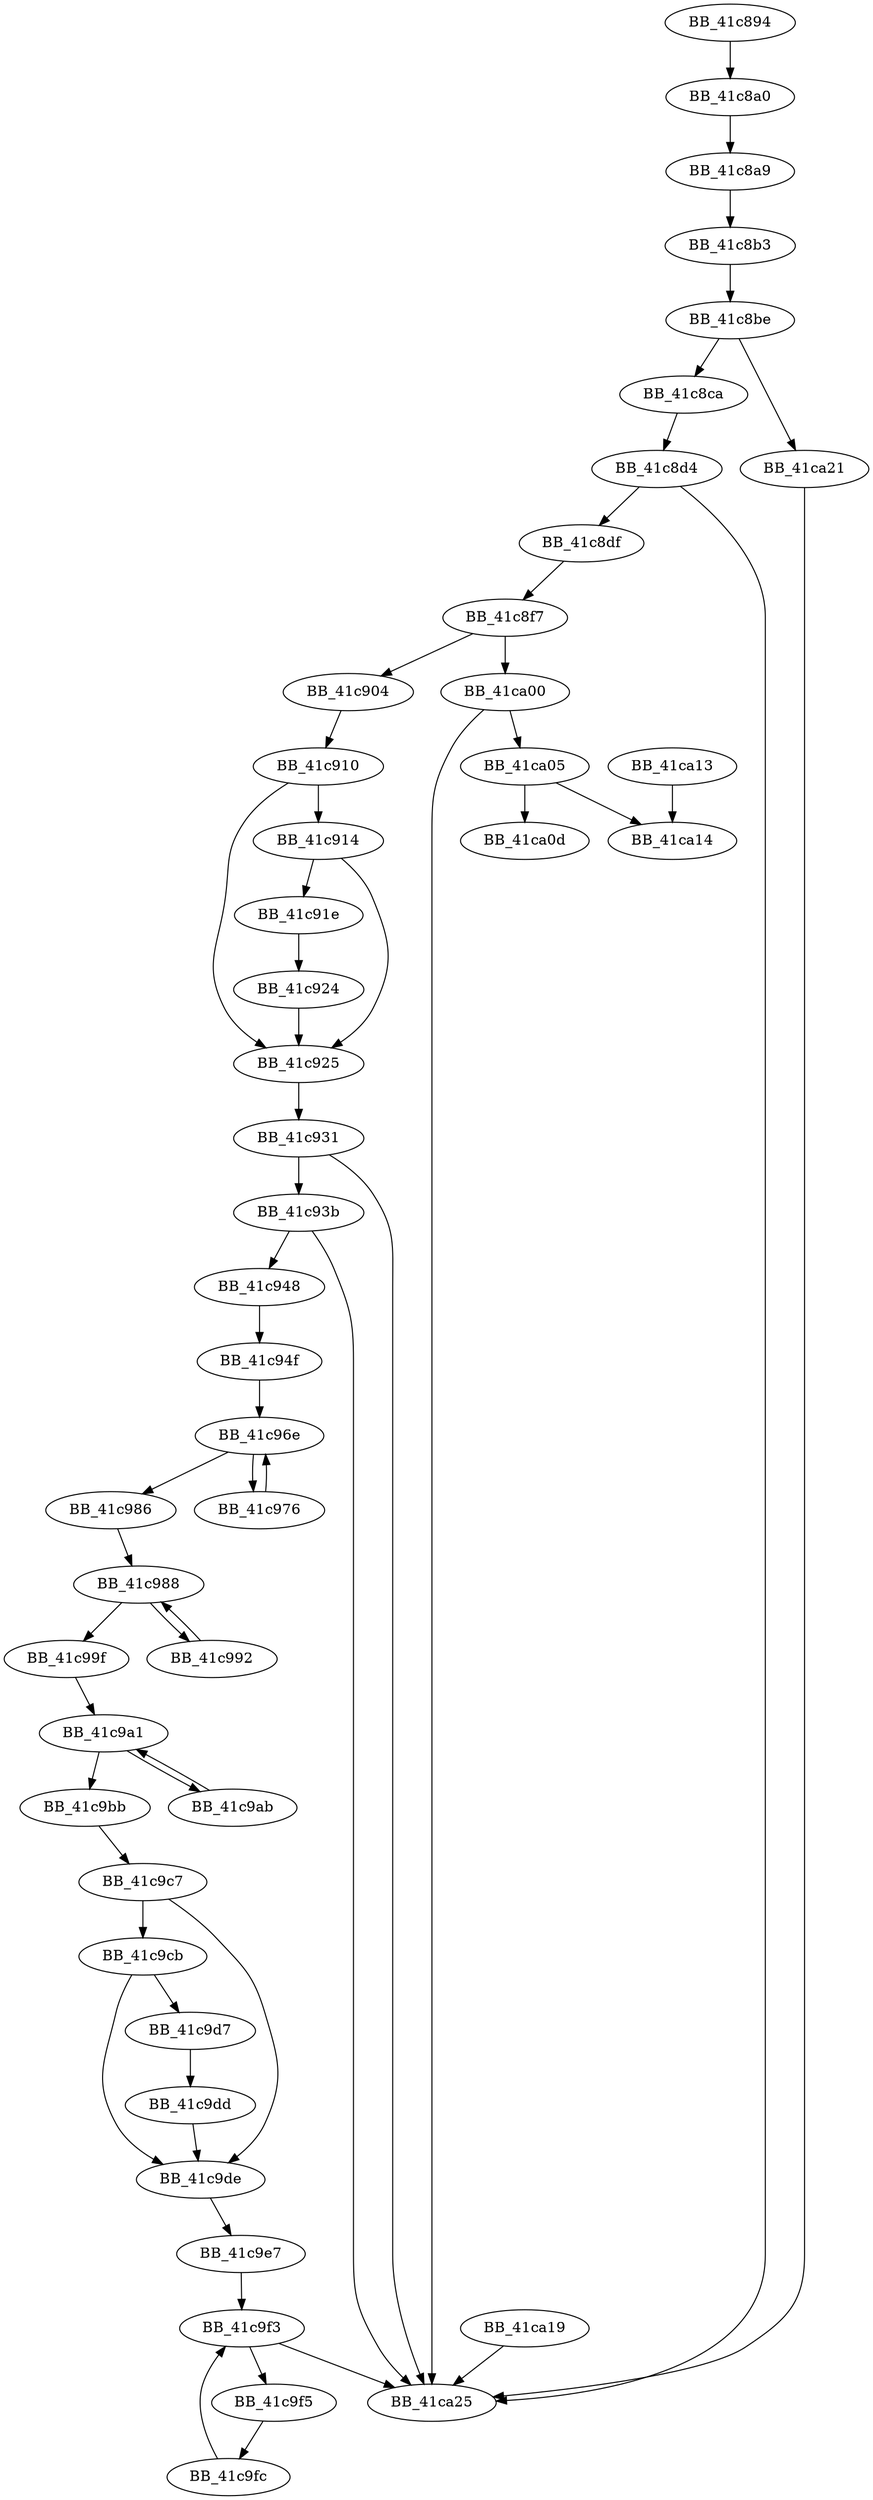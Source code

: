 DiGraph __setmbcp{
BB_41c894->BB_41c8a0
BB_41c8a0->BB_41c8a9
BB_41c8a9->BB_41c8b3
BB_41c8b3->BB_41c8be
BB_41c8be->BB_41c8ca
BB_41c8be->BB_41ca21
BB_41c8ca->BB_41c8d4
BB_41c8d4->BB_41c8df
BB_41c8d4->BB_41ca25
BB_41c8df->BB_41c8f7
BB_41c8f7->BB_41c904
BB_41c8f7->BB_41ca00
BB_41c904->BB_41c910
BB_41c910->BB_41c914
BB_41c910->BB_41c925
BB_41c914->BB_41c91e
BB_41c914->BB_41c925
BB_41c91e->BB_41c924
BB_41c924->BB_41c925
BB_41c925->BB_41c931
BB_41c931->BB_41c93b
BB_41c931->BB_41ca25
BB_41c93b->BB_41c948
BB_41c93b->BB_41ca25
BB_41c948->BB_41c94f
BB_41c94f->BB_41c96e
BB_41c96e->BB_41c976
BB_41c96e->BB_41c986
BB_41c976->BB_41c96e
BB_41c986->BB_41c988
BB_41c988->BB_41c992
BB_41c988->BB_41c99f
BB_41c992->BB_41c988
BB_41c99f->BB_41c9a1
BB_41c9a1->BB_41c9ab
BB_41c9a1->BB_41c9bb
BB_41c9ab->BB_41c9a1
BB_41c9bb->BB_41c9c7
BB_41c9c7->BB_41c9cb
BB_41c9c7->BB_41c9de
BB_41c9cb->BB_41c9d7
BB_41c9cb->BB_41c9de
BB_41c9d7->BB_41c9dd
BB_41c9dd->BB_41c9de
BB_41c9de->BB_41c9e7
BB_41c9e7->BB_41c9f3
BB_41c9f3->BB_41c9f5
BB_41c9f3->BB_41ca25
BB_41c9f5->BB_41c9fc
BB_41c9fc->BB_41c9f3
BB_41ca00->BB_41ca05
BB_41ca00->BB_41ca25
BB_41ca05->BB_41ca0d
BB_41ca05->BB_41ca14
BB_41ca13->BB_41ca14
BB_41ca19->BB_41ca25
BB_41ca21->BB_41ca25
}
